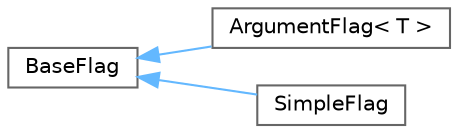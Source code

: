 digraph "Graphical Class Hierarchy"
{
 // LATEX_PDF_SIZE
  bgcolor="transparent";
  edge [fontname=Helvetica,fontsize=10,labelfontname=Helvetica,labelfontsize=10];
  node [fontname=Helvetica,fontsize=10,shape=box,height=0.2,width=0.4];
  rankdir="LR";
  Node0 [label="BaseFlag",height=0.2,width=0.4,color="grey40", fillcolor="white", style="filled",URL="$classBaseFlag.html",tooltip="Abstract base class for command-line flags."];
  Node0 -> Node1 [dir="back",color="steelblue1",style="solid"];
  Node1 [label="ArgumentFlag\< T \>",height=0.2,width=0.4,color="grey40", fillcolor="white", style="filled",URL="$classArgumentFlag.html",tooltip="Derived class of BaseFlag. Defines a flag that takes a fundamental type as an argument."];
  Node0 -> Node2 [dir="back",color="steelblue1",style="solid"];
  Node2 [label="SimpleFlag",height=0.2,width=0.4,color="grey40", fillcolor="white", style="filled",URL="$classSimpleFlag.html",tooltip="Derived class of BaseFlag. Defines boolean flags."];
}
